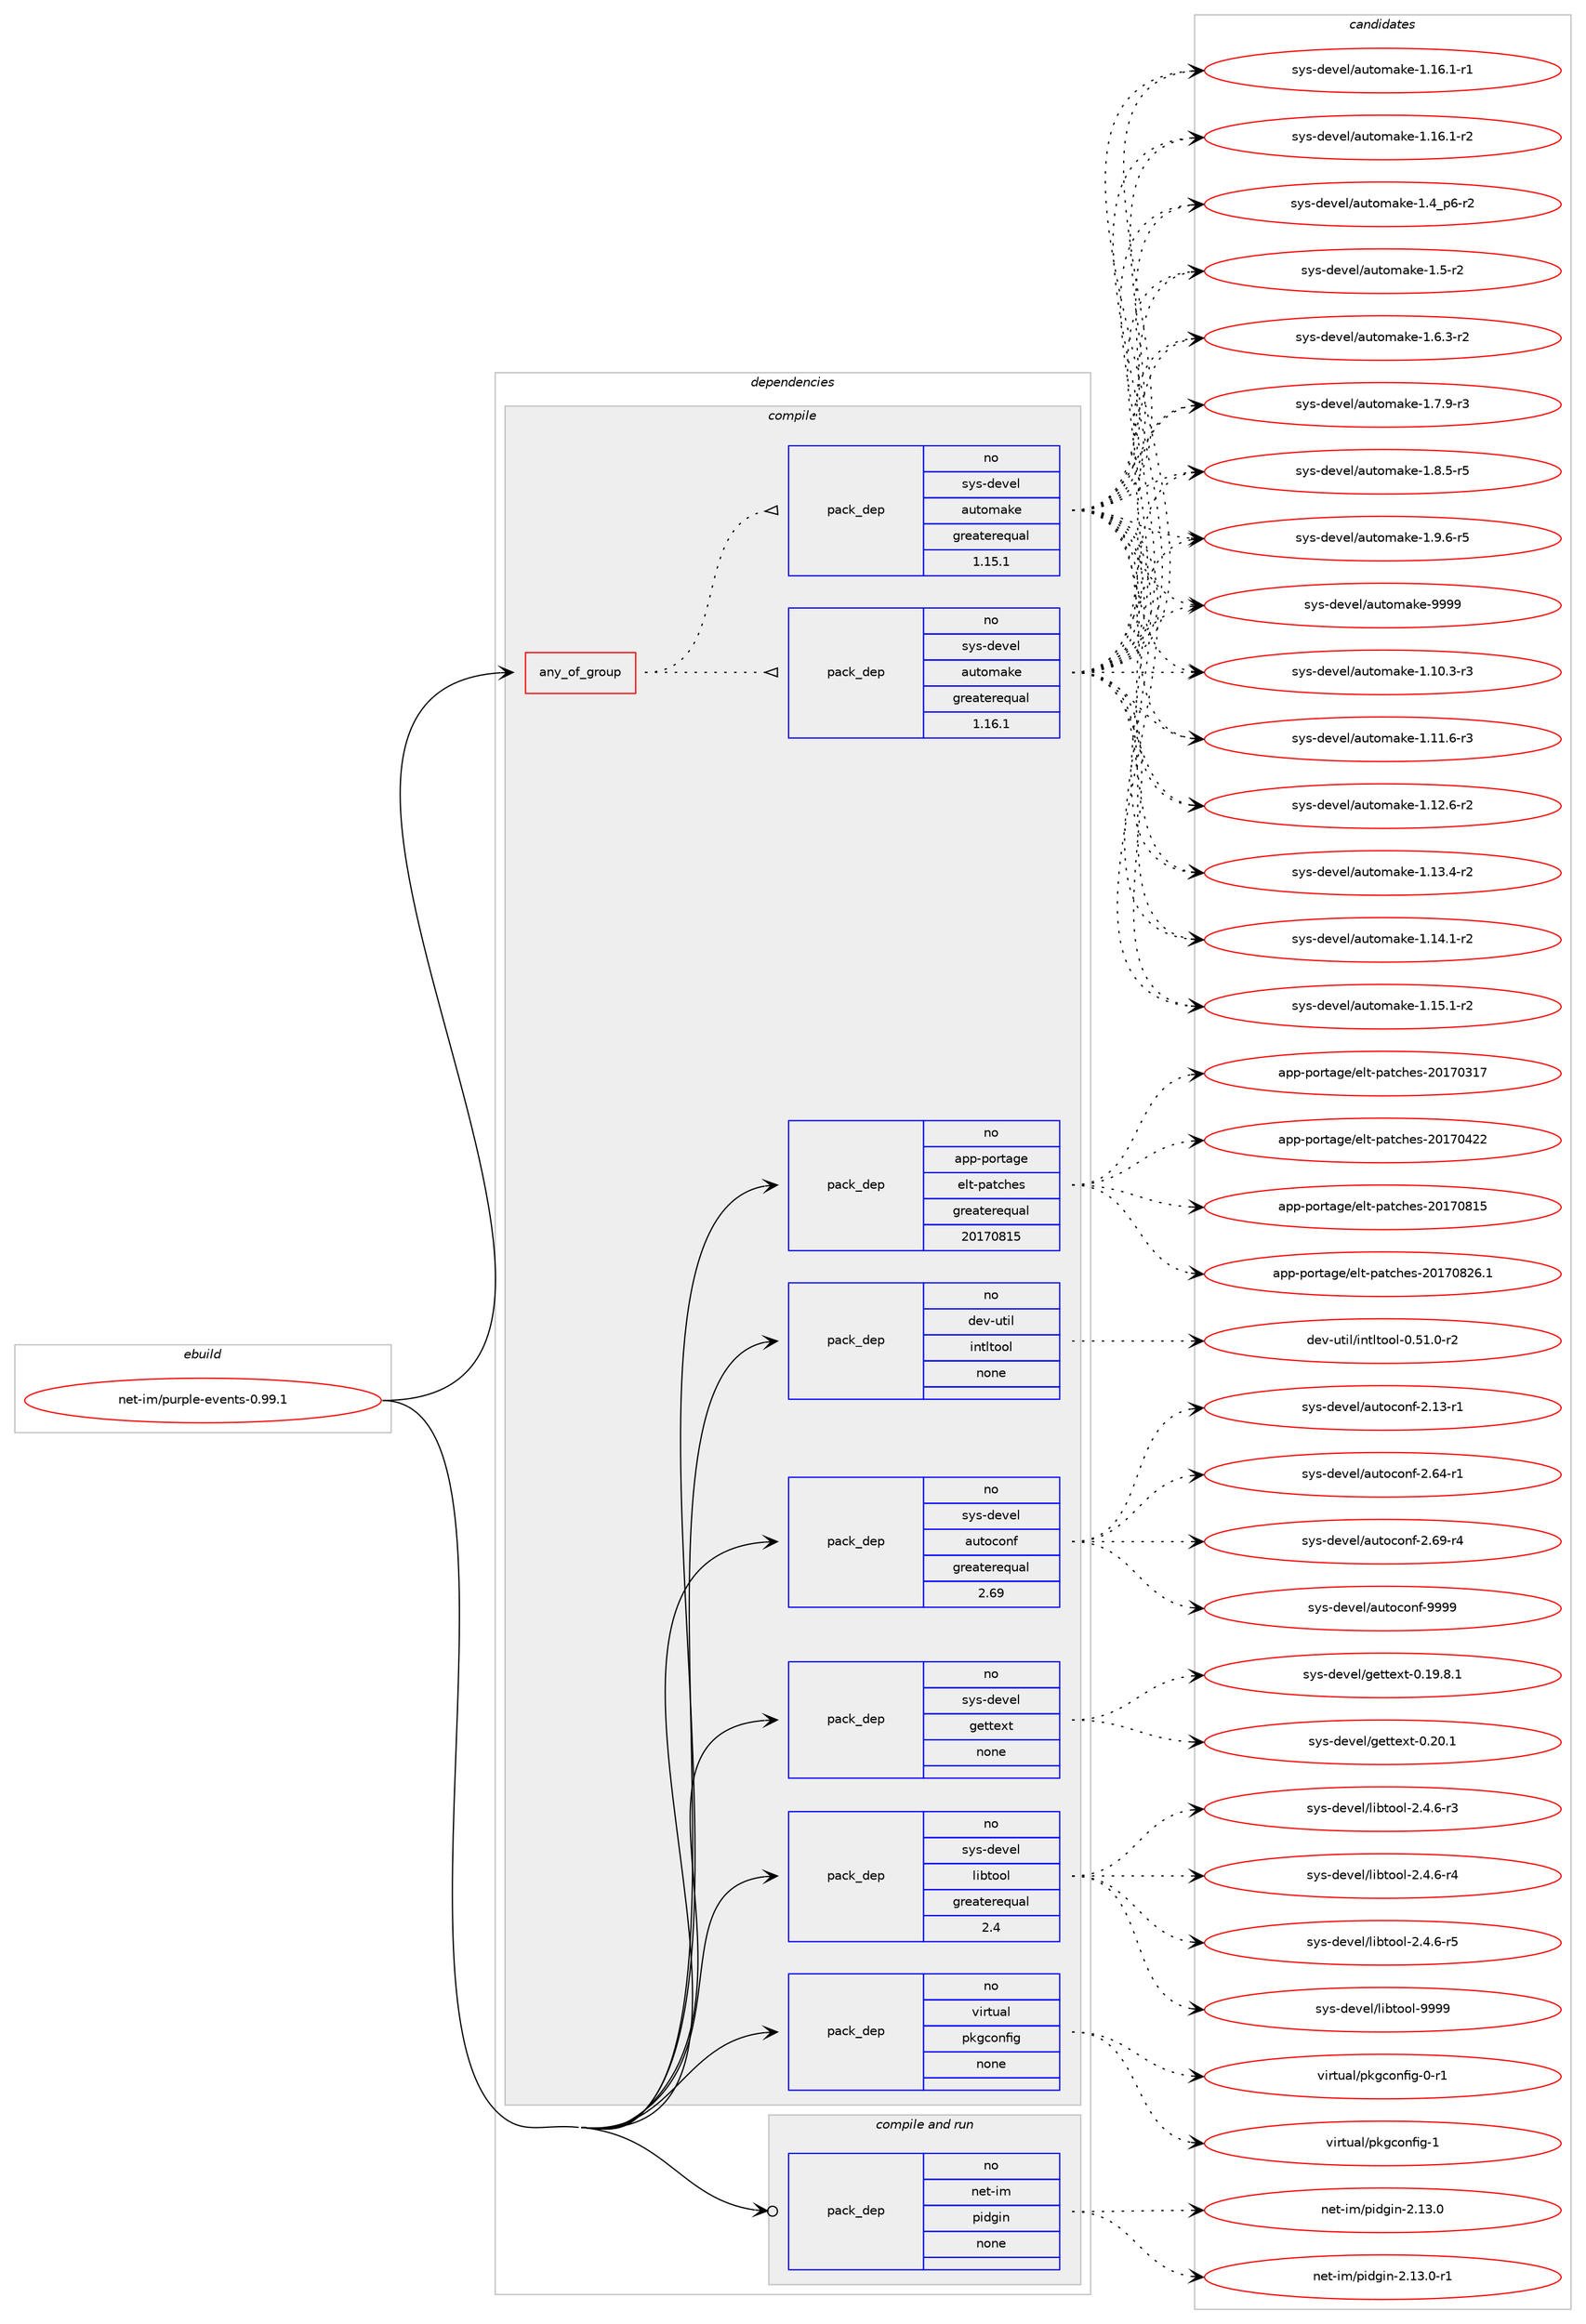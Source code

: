 digraph prolog {

# *************
# Graph options
# *************

newrank=true;
concentrate=true;
compound=true;
graph [rankdir=LR,fontname=Helvetica,fontsize=10,ranksep=1.5];#, ranksep=2.5, nodesep=0.2];
edge  [arrowhead=vee];
node  [fontname=Helvetica,fontsize=10];

# **********
# The ebuild
# **********

subgraph cluster_leftcol {
color=gray;
rank=same;
label=<<i>ebuild</i>>;
id [label="net-im/purple-events-0.99.1", color=red, width=4, href="../net-im/purple-events-0.99.1.svg"];
}

# ****************
# The dependencies
# ****************

subgraph cluster_midcol {
color=gray;
label=<<i>dependencies</i>>;
subgraph cluster_compile {
fillcolor="#eeeeee";
style=filled;
label=<<i>compile</i>>;
subgraph any13948 {
dependency823036 [label=<<TABLE BORDER="0" CELLBORDER="1" CELLSPACING="0" CELLPADDING="4"><TR><TD CELLPADDING="10">any_of_group</TD></TR></TABLE>>, shape=none, color=red];subgraph pack608085 {
dependency823037 [label=<<TABLE BORDER="0" CELLBORDER="1" CELLSPACING="0" CELLPADDING="4" WIDTH="220"><TR><TD ROWSPAN="6" CELLPADDING="30">pack_dep</TD></TR><TR><TD WIDTH="110">no</TD></TR><TR><TD>sys-devel</TD></TR><TR><TD>automake</TD></TR><TR><TD>greaterequal</TD></TR><TR><TD>1.16.1</TD></TR></TABLE>>, shape=none, color=blue];
}
dependency823036:e -> dependency823037:w [weight=20,style="dotted",arrowhead="oinv"];
subgraph pack608086 {
dependency823038 [label=<<TABLE BORDER="0" CELLBORDER="1" CELLSPACING="0" CELLPADDING="4" WIDTH="220"><TR><TD ROWSPAN="6" CELLPADDING="30">pack_dep</TD></TR><TR><TD WIDTH="110">no</TD></TR><TR><TD>sys-devel</TD></TR><TR><TD>automake</TD></TR><TR><TD>greaterequal</TD></TR><TR><TD>1.15.1</TD></TR></TABLE>>, shape=none, color=blue];
}
dependency823036:e -> dependency823038:w [weight=20,style="dotted",arrowhead="oinv"];
}
id:e -> dependency823036:w [weight=20,style="solid",arrowhead="vee"];
subgraph pack608087 {
dependency823039 [label=<<TABLE BORDER="0" CELLBORDER="1" CELLSPACING="0" CELLPADDING="4" WIDTH="220"><TR><TD ROWSPAN="6" CELLPADDING="30">pack_dep</TD></TR><TR><TD WIDTH="110">no</TD></TR><TR><TD>app-portage</TD></TR><TR><TD>elt-patches</TD></TR><TR><TD>greaterequal</TD></TR><TR><TD>20170815</TD></TR></TABLE>>, shape=none, color=blue];
}
id:e -> dependency823039:w [weight=20,style="solid",arrowhead="vee"];
subgraph pack608088 {
dependency823040 [label=<<TABLE BORDER="0" CELLBORDER="1" CELLSPACING="0" CELLPADDING="4" WIDTH="220"><TR><TD ROWSPAN="6" CELLPADDING="30">pack_dep</TD></TR><TR><TD WIDTH="110">no</TD></TR><TR><TD>dev-util</TD></TR><TR><TD>intltool</TD></TR><TR><TD>none</TD></TR><TR><TD></TD></TR></TABLE>>, shape=none, color=blue];
}
id:e -> dependency823040:w [weight=20,style="solid",arrowhead="vee"];
subgraph pack608089 {
dependency823041 [label=<<TABLE BORDER="0" CELLBORDER="1" CELLSPACING="0" CELLPADDING="4" WIDTH="220"><TR><TD ROWSPAN="6" CELLPADDING="30">pack_dep</TD></TR><TR><TD WIDTH="110">no</TD></TR><TR><TD>sys-devel</TD></TR><TR><TD>autoconf</TD></TR><TR><TD>greaterequal</TD></TR><TR><TD>2.69</TD></TR></TABLE>>, shape=none, color=blue];
}
id:e -> dependency823041:w [weight=20,style="solid",arrowhead="vee"];
subgraph pack608090 {
dependency823042 [label=<<TABLE BORDER="0" CELLBORDER="1" CELLSPACING="0" CELLPADDING="4" WIDTH="220"><TR><TD ROWSPAN="6" CELLPADDING="30">pack_dep</TD></TR><TR><TD WIDTH="110">no</TD></TR><TR><TD>sys-devel</TD></TR><TR><TD>gettext</TD></TR><TR><TD>none</TD></TR><TR><TD></TD></TR></TABLE>>, shape=none, color=blue];
}
id:e -> dependency823042:w [weight=20,style="solid",arrowhead="vee"];
subgraph pack608091 {
dependency823043 [label=<<TABLE BORDER="0" CELLBORDER="1" CELLSPACING="0" CELLPADDING="4" WIDTH="220"><TR><TD ROWSPAN="6" CELLPADDING="30">pack_dep</TD></TR><TR><TD WIDTH="110">no</TD></TR><TR><TD>sys-devel</TD></TR><TR><TD>libtool</TD></TR><TR><TD>greaterequal</TD></TR><TR><TD>2.4</TD></TR></TABLE>>, shape=none, color=blue];
}
id:e -> dependency823043:w [weight=20,style="solid",arrowhead="vee"];
subgraph pack608092 {
dependency823044 [label=<<TABLE BORDER="0" CELLBORDER="1" CELLSPACING="0" CELLPADDING="4" WIDTH="220"><TR><TD ROWSPAN="6" CELLPADDING="30">pack_dep</TD></TR><TR><TD WIDTH="110">no</TD></TR><TR><TD>virtual</TD></TR><TR><TD>pkgconfig</TD></TR><TR><TD>none</TD></TR><TR><TD></TD></TR></TABLE>>, shape=none, color=blue];
}
id:e -> dependency823044:w [weight=20,style="solid",arrowhead="vee"];
}
subgraph cluster_compileandrun {
fillcolor="#eeeeee";
style=filled;
label=<<i>compile and run</i>>;
subgraph pack608093 {
dependency823045 [label=<<TABLE BORDER="0" CELLBORDER="1" CELLSPACING="0" CELLPADDING="4" WIDTH="220"><TR><TD ROWSPAN="6" CELLPADDING="30">pack_dep</TD></TR><TR><TD WIDTH="110">no</TD></TR><TR><TD>net-im</TD></TR><TR><TD>pidgin</TD></TR><TR><TD>none</TD></TR><TR><TD></TD></TR></TABLE>>, shape=none, color=blue];
}
id:e -> dependency823045:w [weight=20,style="solid",arrowhead="odotvee"];
}
subgraph cluster_run {
fillcolor="#eeeeee";
style=filled;
label=<<i>run</i>>;
}
}

# **************
# The candidates
# **************

subgraph cluster_choices {
rank=same;
color=gray;
label=<<i>candidates</i>>;

subgraph choice608085 {
color=black;
nodesep=1;
choice11512111545100101118101108479711711611110997107101454946494846514511451 [label="sys-devel/automake-1.10.3-r3", color=red, width=4,href="../sys-devel/automake-1.10.3-r3.svg"];
choice11512111545100101118101108479711711611110997107101454946494946544511451 [label="sys-devel/automake-1.11.6-r3", color=red, width=4,href="../sys-devel/automake-1.11.6-r3.svg"];
choice11512111545100101118101108479711711611110997107101454946495046544511450 [label="sys-devel/automake-1.12.6-r2", color=red, width=4,href="../sys-devel/automake-1.12.6-r2.svg"];
choice11512111545100101118101108479711711611110997107101454946495146524511450 [label="sys-devel/automake-1.13.4-r2", color=red, width=4,href="../sys-devel/automake-1.13.4-r2.svg"];
choice11512111545100101118101108479711711611110997107101454946495246494511450 [label="sys-devel/automake-1.14.1-r2", color=red, width=4,href="../sys-devel/automake-1.14.1-r2.svg"];
choice11512111545100101118101108479711711611110997107101454946495346494511450 [label="sys-devel/automake-1.15.1-r2", color=red, width=4,href="../sys-devel/automake-1.15.1-r2.svg"];
choice11512111545100101118101108479711711611110997107101454946495446494511449 [label="sys-devel/automake-1.16.1-r1", color=red, width=4,href="../sys-devel/automake-1.16.1-r1.svg"];
choice11512111545100101118101108479711711611110997107101454946495446494511450 [label="sys-devel/automake-1.16.1-r2", color=red, width=4,href="../sys-devel/automake-1.16.1-r2.svg"];
choice115121115451001011181011084797117116111109971071014549465295112544511450 [label="sys-devel/automake-1.4_p6-r2", color=red, width=4,href="../sys-devel/automake-1.4_p6-r2.svg"];
choice11512111545100101118101108479711711611110997107101454946534511450 [label="sys-devel/automake-1.5-r2", color=red, width=4,href="../sys-devel/automake-1.5-r2.svg"];
choice115121115451001011181011084797117116111109971071014549465446514511450 [label="sys-devel/automake-1.6.3-r2", color=red, width=4,href="../sys-devel/automake-1.6.3-r2.svg"];
choice115121115451001011181011084797117116111109971071014549465546574511451 [label="sys-devel/automake-1.7.9-r3", color=red, width=4,href="../sys-devel/automake-1.7.9-r3.svg"];
choice115121115451001011181011084797117116111109971071014549465646534511453 [label="sys-devel/automake-1.8.5-r5", color=red, width=4,href="../sys-devel/automake-1.8.5-r5.svg"];
choice115121115451001011181011084797117116111109971071014549465746544511453 [label="sys-devel/automake-1.9.6-r5", color=red, width=4,href="../sys-devel/automake-1.9.6-r5.svg"];
choice115121115451001011181011084797117116111109971071014557575757 [label="sys-devel/automake-9999", color=red, width=4,href="../sys-devel/automake-9999.svg"];
dependency823037:e -> choice11512111545100101118101108479711711611110997107101454946494846514511451:w [style=dotted,weight="100"];
dependency823037:e -> choice11512111545100101118101108479711711611110997107101454946494946544511451:w [style=dotted,weight="100"];
dependency823037:e -> choice11512111545100101118101108479711711611110997107101454946495046544511450:w [style=dotted,weight="100"];
dependency823037:e -> choice11512111545100101118101108479711711611110997107101454946495146524511450:w [style=dotted,weight="100"];
dependency823037:e -> choice11512111545100101118101108479711711611110997107101454946495246494511450:w [style=dotted,weight="100"];
dependency823037:e -> choice11512111545100101118101108479711711611110997107101454946495346494511450:w [style=dotted,weight="100"];
dependency823037:e -> choice11512111545100101118101108479711711611110997107101454946495446494511449:w [style=dotted,weight="100"];
dependency823037:e -> choice11512111545100101118101108479711711611110997107101454946495446494511450:w [style=dotted,weight="100"];
dependency823037:e -> choice115121115451001011181011084797117116111109971071014549465295112544511450:w [style=dotted,weight="100"];
dependency823037:e -> choice11512111545100101118101108479711711611110997107101454946534511450:w [style=dotted,weight="100"];
dependency823037:e -> choice115121115451001011181011084797117116111109971071014549465446514511450:w [style=dotted,weight="100"];
dependency823037:e -> choice115121115451001011181011084797117116111109971071014549465546574511451:w [style=dotted,weight="100"];
dependency823037:e -> choice115121115451001011181011084797117116111109971071014549465646534511453:w [style=dotted,weight="100"];
dependency823037:e -> choice115121115451001011181011084797117116111109971071014549465746544511453:w [style=dotted,weight="100"];
dependency823037:e -> choice115121115451001011181011084797117116111109971071014557575757:w [style=dotted,weight="100"];
}
subgraph choice608086 {
color=black;
nodesep=1;
choice11512111545100101118101108479711711611110997107101454946494846514511451 [label="sys-devel/automake-1.10.3-r3", color=red, width=4,href="../sys-devel/automake-1.10.3-r3.svg"];
choice11512111545100101118101108479711711611110997107101454946494946544511451 [label="sys-devel/automake-1.11.6-r3", color=red, width=4,href="../sys-devel/automake-1.11.6-r3.svg"];
choice11512111545100101118101108479711711611110997107101454946495046544511450 [label="sys-devel/automake-1.12.6-r2", color=red, width=4,href="../sys-devel/automake-1.12.6-r2.svg"];
choice11512111545100101118101108479711711611110997107101454946495146524511450 [label="sys-devel/automake-1.13.4-r2", color=red, width=4,href="../sys-devel/automake-1.13.4-r2.svg"];
choice11512111545100101118101108479711711611110997107101454946495246494511450 [label="sys-devel/automake-1.14.1-r2", color=red, width=4,href="../sys-devel/automake-1.14.1-r2.svg"];
choice11512111545100101118101108479711711611110997107101454946495346494511450 [label="sys-devel/automake-1.15.1-r2", color=red, width=4,href="../sys-devel/automake-1.15.1-r2.svg"];
choice11512111545100101118101108479711711611110997107101454946495446494511449 [label="sys-devel/automake-1.16.1-r1", color=red, width=4,href="../sys-devel/automake-1.16.1-r1.svg"];
choice11512111545100101118101108479711711611110997107101454946495446494511450 [label="sys-devel/automake-1.16.1-r2", color=red, width=4,href="../sys-devel/automake-1.16.1-r2.svg"];
choice115121115451001011181011084797117116111109971071014549465295112544511450 [label="sys-devel/automake-1.4_p6-r2", color=red, width=4,href="../sys-devel/automake-1.4_p6-r2.svg"];
choice11512111545100101118101108479711711611110997107101454946534511450 [label="sys-devel/automake-1.5-r2", color=red, width=4,href="../sys-devel/automake-1.5-r2.svg"];
choice115121115451001011181011084797117116111109971071014549465446514511450 [label="sys-devel/automake-1.6.3-r2", color=red, width=4,href="../sys-devel/automake-1.6.3-r2.svg"];
choice115121115451001011181011084797117116111109971071014549465546574511451 [label="sys-devel/automake-1.7.9-r3", color=red, width=4,href="../sys-devel/automake-1.7.9-r3.svg"];
choice115121115451001011181011084797117116111109971071014549465646534511453 [label="sys-devel/automake-1.8.5-r5", color=red, width=4,href="../sys-devel/automake-1.8.5-r5.svg"];
choice115121115451001011181011084797117116111109971071014549465746544511453 [label="sys-devel/automake-1.9.6-r5", color=red, width=4,href="../sys-devel/automake-1.9.6-r5.svg"];
choice115121115451001011181011084797117116111109971071014557575757 [label="sys-devel/automake-9999", color=red, width=4,href="../sys-devel/automake-9999.svg"];
dependency823038:e -> choice11512111545100101118101108479711711611110997107101454946494846514511451:w [style=dotted,weight="100"];
dependency823038:e -> choice11512111545100101118101108479711711611110997107101454946494946544511451:w [style=dotted,weight="100"];
dependency823038:e -> choice11512111545100101118101108479711711611110997107101454946495046544511450:w [style=dotted,weight="100"];
dependency823038:e -> choice11512111545100101118101108479711711611110997107101454946495146524511450:w [style=dotted,weight="100"];
dependency823038:e -> choice11512111545100101118101108479711711611110997107101454946495246494511450:w [style=dotted,weight="100"];
dependency823038:e -> choice11512111545100101118101108479711711611110997107101454946495346494511450:w [style=dotted,weight="100"];
dependency823038:e -> choice11512111545100101118101108479711711611110997107101454946495446494511449:w [style=dotted,weight="100"];
dependency823038:e -> choice11512111545100101118101108479711711611110997107101454946495446494511450:w [style=dotted,weight="100"];
dependency823038:e -> choice115121115451001011181011084797117116111109971071014549465295112544511450:w [style=dotted,weight="100"];
dependency823038:e -> choice11512111545100101118101108479711711611110997107101454946534511450:w [style=dotted,weight="100"];
dependency823038:e -> choice115121115451001011181011084797117116111109971071014549465446514511450:w [style=dotted,weight="100"];
dependency823038:e -> choice115121115451001011181011084797117116111109971071014549465546574511451:w [style=dotted,weight="100"];
dependency823038:e -> choice115121115451001011181011084797117116111109971071014549465646534511453:w [style=dotted,weight="100"];
dependency823038:e -> choice115121115451001011181011084797117116111109971071014549465746544511453:w [style=dotted,weight="100"];
dependency823038:e -> choice115121115451001011181011084797117116111109971071014557575757:w [style=dotted,weight="100"];
}
subgraph choice608087 {
color=black;
nodesep=1;
choice97112112451121111141169710310147101108116451129711699104101115455048495548514955 [label="app-portage/elt-patches-20170317", color=red, width=4,href="../app-portage/elt-patches-20170317.svg"];
choice97112112451121111141169710310147101108116451129711699104101115455048495548525050 [label="app-portage/elt-patches-20170422", color=red, width=4,href="../app-portage/elt-patches-20170422.svg"];
choice97112112451121111141169710310147101108116451129711699104101115455048495548564953 [label="app-portage/elt-patches-20170815", color=red, width=4,href="../app-portage/elt-patches-20170815.svg"];
choice971121124511211111411697103101471011081164511297116991041011154550484955485650544649 [label="app-portage/elt-patches-20170826.1", color=red, width=4,href="../app-portage/elt-patches-20170826.1.svg"];
dependency823039:e -> choice97112112451121111141169710310147101108116451129711699104101115455048495548514955:w [style=dotted,weight="100"];
dependency823039:e -> choice97112112451121111141169710310147101108116451129711699104101115455048495548525050:w [style=dotted,weight="100"];
dependency823039:e -> choice97112112451121111141169710310147101108116451129711699104101115455048495548564953:w [style=dotted,weight="100"];
dependency823039:e -> choice971121124511211111411697103101471011081164511297116991041011154550484955485650544649:w [style=dotted,weight="100"];
}
subgraph choice608088 {
color=black;
nodesep=1;
choice1001011184511711610510847105110116108116111111108454846534946484511450 [label="dev-util/intltool-0.51.0-r2", color=red, width=4,href="../dev-util/intltool-0.51.0-r2.svg"];
dependency823040:e -> choice1001011184511711610510847105110116108116111111108454846534946484511450:w [style=dotted,weight="100"];
}
subgraph choice608089 {
color=black;
nodesep=1;
choice1151211154510010111810110847971171161119911111010245504649514511449 [label="sys-devel/autoconf-2.13-r1", color=red, width=4,href="../sys-devel/autoconf-2.13-r1.svg"];
choice1151211154510010111810110847971171161119911111010245504654524511449 [label="sys-devel/autoconf-2.64-r1", color=red, width=4,href="../sys-devel/autoconf-2.64-r1.svg"];
choice1151211154510010111810110847971171161119911111010245504654574511452 [label="sys-devel/autoconf-2.69-r4", color=red, width=4,href="../sys-devel/autoconf-2.69-r4.svg"];
choice115121115451001011181011084797117116111991111101024557575757 [label="sys-devel/autoconf-9999", color=red, width=4,href="../sys-devel/autoconf-9999.svg"];
dependency823041:e -> choice1151211154510010111810110847971171161119911111010245504649514511449:w [style=dotted,weight="100"];
dependency823041:e -> choice1151211154510010111810110847971171161119911111010245504654524511449:w [style=dotted,weight="100"];
dependency823041:e -> choice1151211154510010111810110847971171161119911111010245504654574511452:w [style=dotted,weight="100"];
dependency823041:e -> choice115121115451001011181011084797117116111991111101024557575757:w [style=dotted,weight="100"];
}
subgraph choice608090 {
color=black;
nodesep=1;
choice1151211154510010111810110847103101116116101120116454846495746564649 [label="sys-devel/gettext-0.19.8.1", color=red, width=4,href="../sys-devel/gettext-0.19.8.1.svg"];
choice115121115451001011181011084710310111611610112011645484650484649 [label="sys-devel/gettext-0.20.1", color=red, width=4,href="../sys-devel/gettext-0.20.1.svg"];
dependency823042:e -> choice1151211154510010111810110847103101116116101120116454846495746564649:w [style=dotted,weight="100"];
dependency823042:e -> choice115121115451001011181011084710310111611610112011645484650484649:w [style=dotted,weight="100"];
}
subgraph choice608091 {
color=black;
nodesep=1;
choice1151211154510010111810110847108105981161111111084550465246544511451 [label="sys-devel/libtool-2.4.6-r3", color=red, width=4,href="../sys-devel/libtool-2.4.6-r3.svg"];
choice1151211154510010111810110847108105981161111111084550465246544511452 [label="sys-devel/libtool-2.4.6-r4", color=red, width=4,href="../sys-devel/libtool-2.4.6-r4.svg"];
choice1151211154510010111810110847108105981161111111084550465246544511453 [label="sys-devel/libtool-2.4.6-r5", color=red, width=4,href="../sys-devel/libtool-2.4.6-r5.svg"];
choice1151211154510010111810110847108105981161111111084557575757 [label="sys-devel/libtool-9999", color=red, width=4,href="../sys-devel/libtool-9999.svg"];
dependency823043:e -> choice1151211154510010111810110847108105981161111111084550465246544511451:w [style=dotted,weight="100"];
dependency823043:e -> choice1151211154510010111810110847108105981161111111084550465246544511452:w [style=dotted,weight="100"];
dependency823043:e -> choice1151211154510010111810110847108105981161111111084550465246544511453:w [style=dotted,weight="100"];
dependency823043:e -> choice1151211154510010111810110847108105981161111111084557575757:w [style=dotted,weight="100"];
}
subgraph choice608092 {
color=black;
nodesep=1;
choice11810511411611797108471121071039911111010210510345484511449 [label="virtual/pkgconfig-0-r1", color=red, width=4,href="../virtual/pkgconfig-0-r1.svg"];
choice1181051141161179710847112107103991111101021051034549 [label="virtual/pkgconfig-1", color=red, width=4,href="../virtual/pkgconfig-1.svg"];
dependency823044:e -> choice11810511411611797108471121071039911111010210510345484511449:w [style=dotted,weight="100"];
dependency823044:e -> choice1181051141161179710847112107103991111101021051034549:w [style=dotted,weight="100"];
}
subgraph choice608093 {
color=black;
nodesep=1;
choice110101116451051094711210510010310511045504649514648 [label="net-im/pidgin-2.13.0", color=red, width=4,href="../net-im/pidgin-2.13.0.svg"];
choice1101011164510510947112105100103105110455046495146484511449 [label="net-im/pidgin-2.13.0-r1", color=red, width=4,href="../net-im/pidgin-2.13.0-r1.svg"];
dependency823045:e -> choice110101116451051094711210510010310511045504649514648:w [style=dotted,weight="100"];
dependency823045:e -> choice1101011164510510947112105100103105110455046495146484511449:w [style=dotted,weight="100"];
}
}

}

